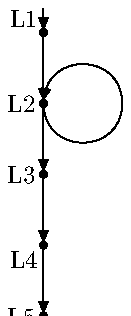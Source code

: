 input boxes

vardef connect(suffix s, t)=
  drawarrow s..t cutbefore fullcircle scaled 3pt shifted s cutafter fullcircle scaled 3pt shifted t;
  drawdot s withpen pencircle scaled 3pt;
  drawdot t withpen pencircle scaled 3pt;
enddef;

ystep = 0.9cm;

beginfig (0)
  % Control flow graph
  defaultscale:=9pt/fontsize defaultfont;

  for s=0 step 1 until 4:
    z[s] = (1.2cm,s*ystep);
  endfor;

  dotlabel.ulft ("L1", z[4]);
  dotlabel.lft  ("L2", z[3]);
  dotlabel.lft  ("L3", z[2]);
  dotlabel.llft ("L4", z[1]);
  dotlabel.lft  ("L5", z[0]);

  for s=0 step 1 until 3:
    connect (z[s+1],z[s]);
  endfor;
  
  drawarrow (z[4] shifted (0,0.3cm))..z[4] cutafter fullcircle scaled 3pt shifted z[4];
  drawarrow z[3]..(2.2cm,ypart z[3])..z[3] cutbefore fullcircle scaled 3pt shifted z[3] cutafter fullcircle scaled 3pt shifted z[3];

endfig;

beginfig (1)
  % FSOFT unrolling
  defaultscale:=9pt/fontsize defaultfont;
  
  for s=0 step 1 until 6:
    for t=1 step 1 until 5:
      z[5*s+t]=(t*1cm,s*ystep);
      draw z[5*s+t] withcolor 0.5white withpen pencircle scaled 3pt;
%      if ((t=3) and ((s=4) or (s=2) or (s=0))):
%	label.urt ("L"&decimal t, z[5*s+t]) withcolor 0.5white;
%      elseif ((s=6) and (t=2)):
%	label.lft ("L"&decimal t, z[5*s+t]) withcolor 0.5white;
%      else:
	label.llft ("L"&decimal t, z[5*s+t]) withcolor 0.5white;
%      fi;
    endfor;

    label.lft ("#"&decimal (6-s), (0, s*ystep));

    if (not (s=6)):
      draw (0,(ystep/2)+(s)*ystep)..(5.5cm,(ystep/2)+(s)*ystep) dashed evenly;
    fi;
  endfor

%  drawarrow (z[5*6+1] shifted (0,0.3cm))..z[5*6+1] cutafter fullcircle scaled 3pt shifted z[5*6+1];
  
  connect (z[5*6+1], z[5*5+2]); label.llft ("L1", z[5*6+1]); label.llft ("L2", z[5*5+2]);
  connect (z[5*5+2], z[5*4+3]); label.llft ("L3", z[5*4+3]);
  connect (z[5*4+3], z[5*3+4]); label.llft ("L4", z[5*3+4]);
  connect (z[5*3+4], z[5*2+5]); label.llft ("L5", z[5*2+5]);
  connect (z[5*5+2], z[5*4+2]); label.llft ("L2", z[5*4+2]);
  connect (z[5*4+2], z[5*3+3]); label.llft ("L3", z[5*3+3]);
  connect (z[5*3+3], z[5*2+4]); label.llft ("L4", z[5*2+4]);
  connect (z[5*2+4], z[5*1+5]); label.llft ("L5", z[5*1+5]);
  connect (z[5*4+2], z[5*3+2]); label.llft ("L2", z[5*3+2]);
  connect (z[5*3+2], z[5*2+3]); label.llft ("L3", z[5*2+3]);
  connect (z[5*2+3], z[5*1+4]); label.llft ("L4", z[5*1+4]);
  connect (z[5*1+4], z[5*0+5]); label.llft ("L5", z[5*0+5]);
  connect (z[5*3+2], z[5*2+2]); label.llft ("L2", z[5*2+2]);
  connect (z[5*2+2], z[5*1+3]); label.llft ("L3", z[5*1+3]);
  connect (z[5*1+3], z[5*0+4]); label.llft ("L4", z[5*0+4]);
  connect (z[5*2+2], z[5*1+2]); label.llft ("L2", z[5*1+2]);
  connect (z[5*1+2], z[5*0+3]); label.llft ("L3", z[5*0+3]);
  connect (z[5*1+2], z[5*0+2]); label.llft ("L2", z[5*0+2]);

%  draw z[5*0+3]..(z[5*0+3] shifted (-0.5cm,-(ystep/3))) dashed withdots scaled 0.5;
%  draw z[5*0+3]..(z[5*0+3] shifted (0.5cm,-(ystep/3))) dashed withdots scaled 0.5;
  
endfig;

end.
